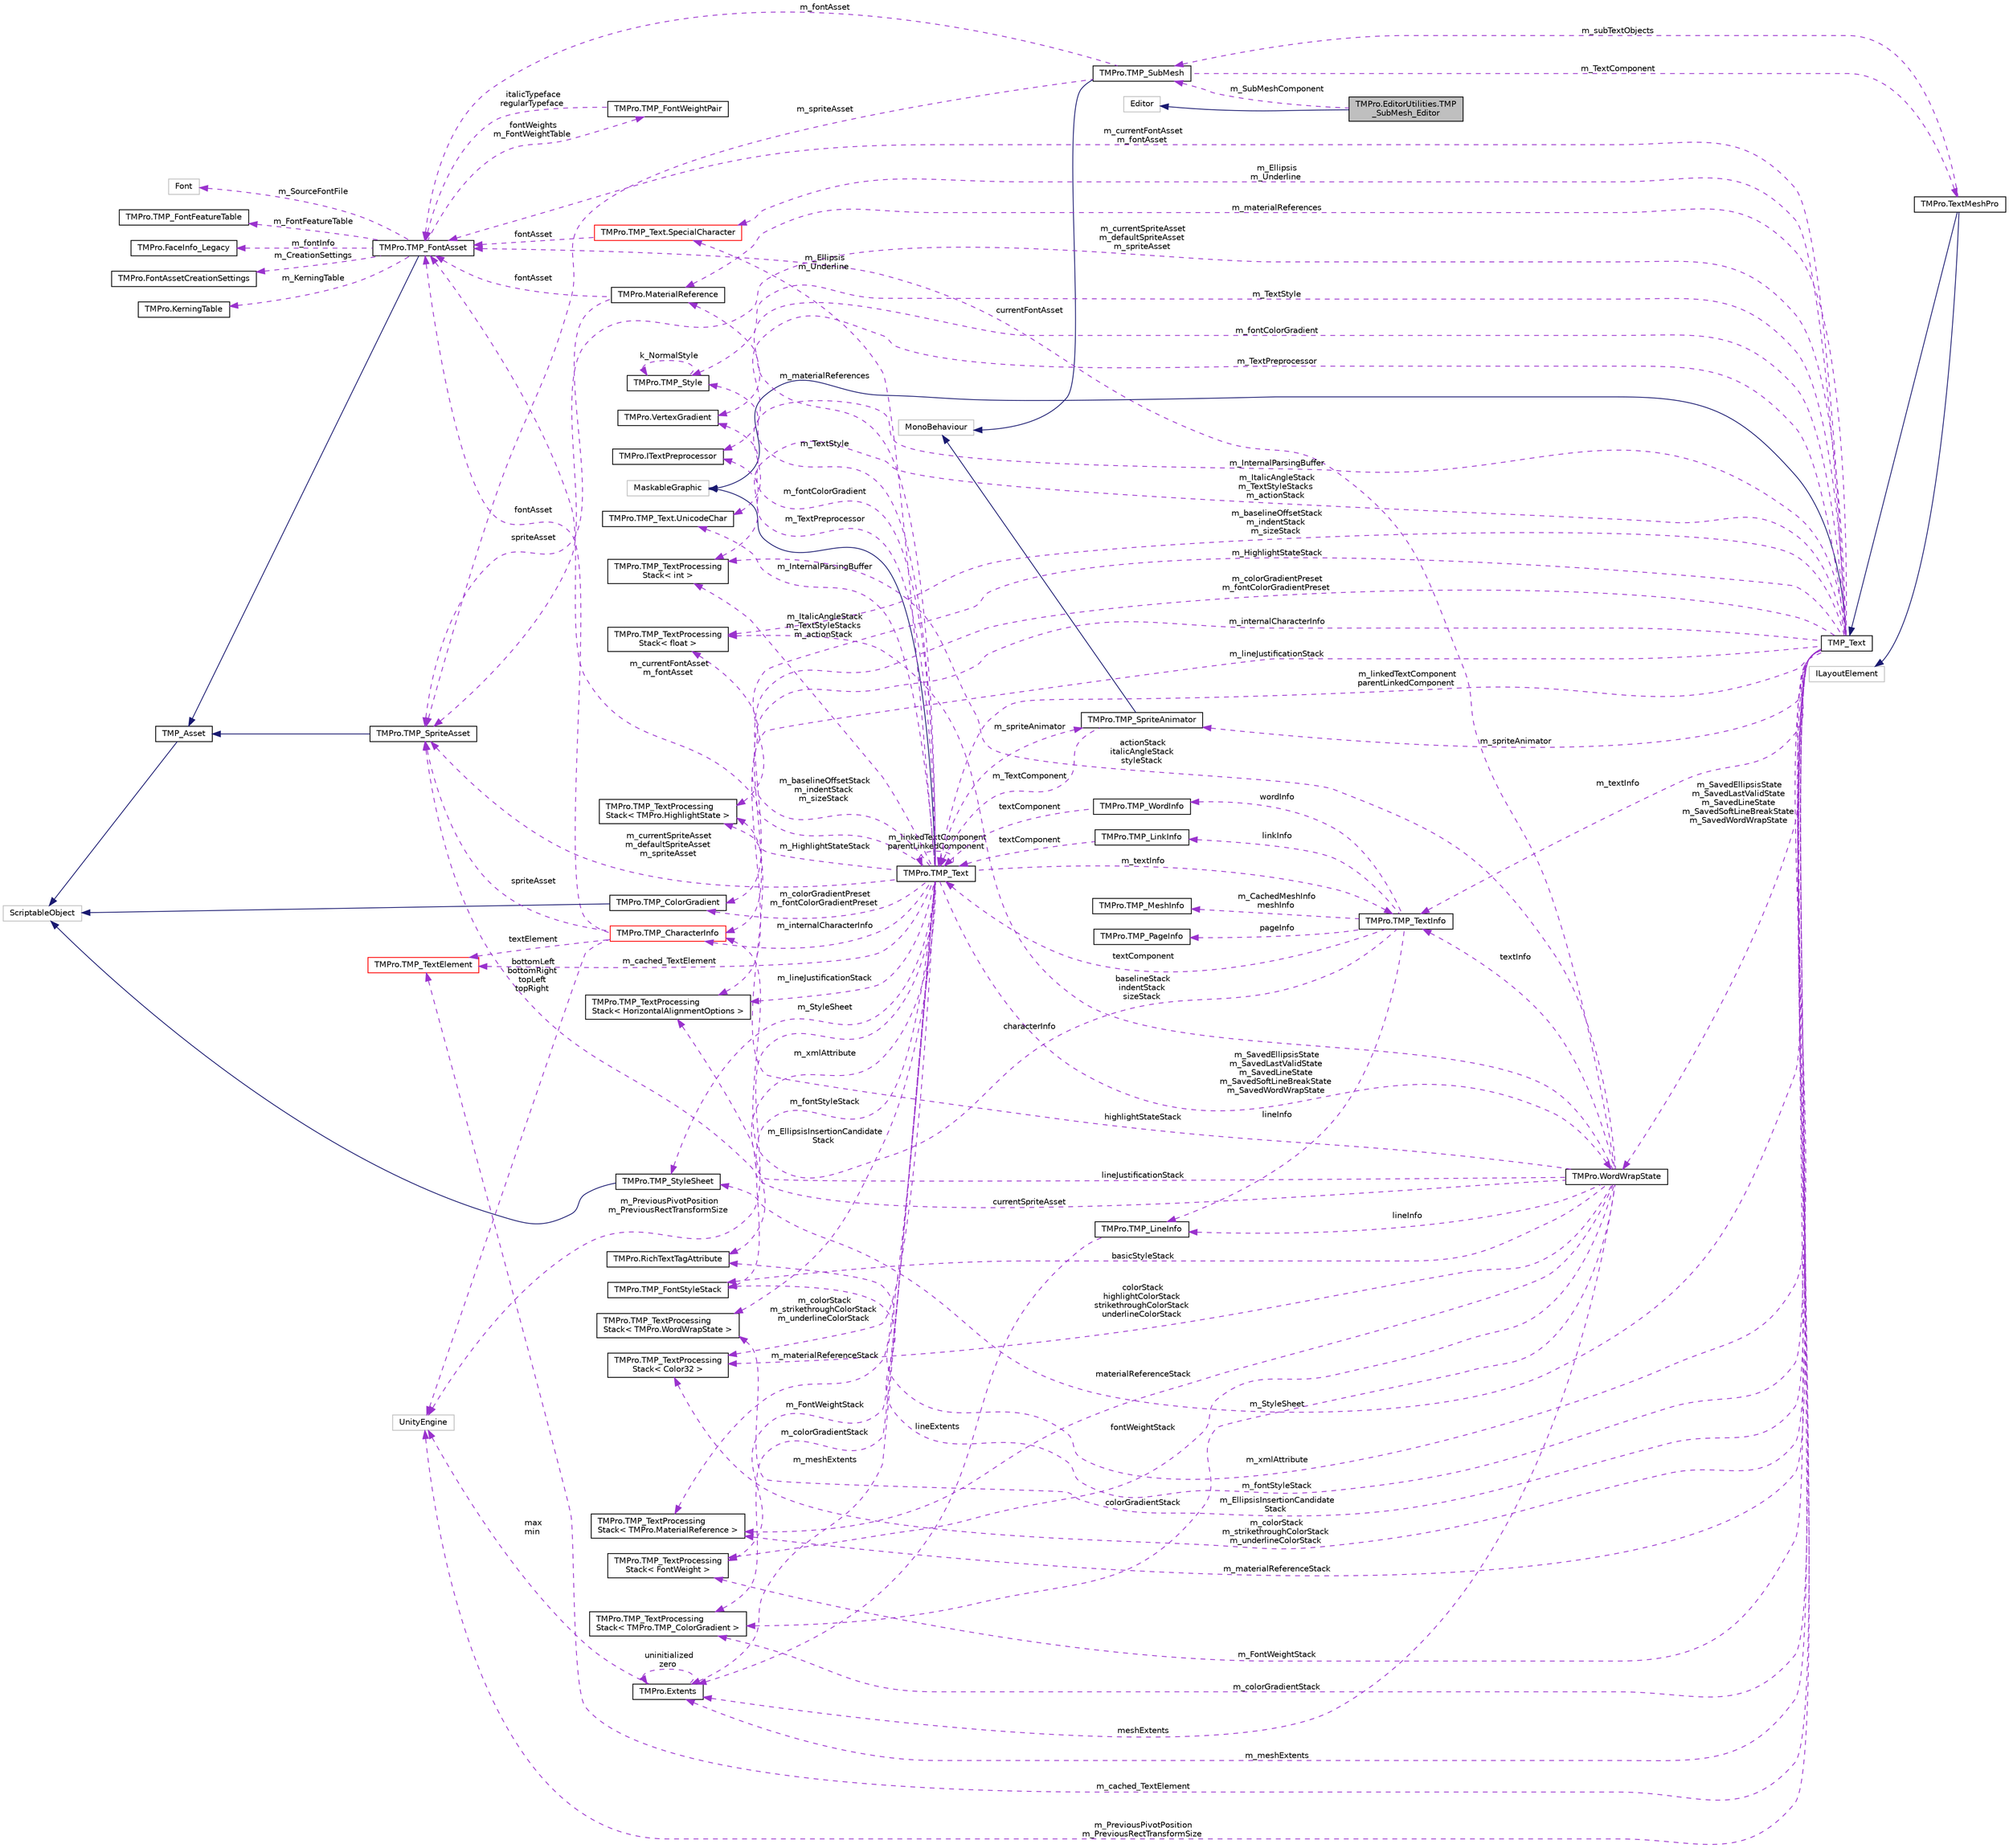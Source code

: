 digraph "TMPro.EditorUtilities.TMP_SubMesh_Editor"
{
 // LATEX_PDF_SIZE
  edge [fontname="Helvetica",fontsize="10",labelfontname="Helvetica",labelfontsize="10"];
  node [fontname="Helvetica",fontsize="10",shape=record];
  rankdir="LR";
  Node1 [label="TMPro.EditorUtilities.TMP\l_SubMesh_Editor",height=0.2,width=0.4,color="black", fillcolor="grey75", style="filled", fontcolor="black",tooltip=" "];
  Node2 -> Node1 [dir="back",color="midnightblue",fontsize="10",style="solid",fontname="Helvetica"];
  Node2 [label="Editor",height=0.2,width=0.4,color="grey75", fillcolor="white", style="filled",tooltip=" "];
  Node3 -> Node1 [dir="back",color="darkorchid3",fontsize="10",style="dashed",label=" m_SubMeshComponent" ,fontname="Helvetica"];
  Node3 [label="TMPro.TMP_SubMesh",height=0.2,width=0.4,color="black", fillcolor="white", style="filled",URL="$class_t_m_pro_1_1_t_m_p___sub_mesh.html",tooltip=" "];
  Node4 -> Node3 [dir="back",color="midnightblue",fontsize="10",style="solid",fontname="Helvetica"];
  Node4 [label="MonoBehaviour",height=0.2,width=0.4,color="grey75", fillcolor="white", style="filled",tooltip=" "];
  Node5 -> Node3 [dir="back",color="darkorchid3",fontsize="10",style="dashed",label=" m_fontAsset" ,fontname="Helvetica"];
  Node5 [label="TMPro.TMP_FontAsset",height=0.2,width=0.4,color="black", fillcolor="white", style="filled",URL="$class_t_m_pro_1_1_t_m_p___font_asset.html",tooltip=" "];
  Node6 -> Node5 [dir="back",color="midnightblue",fontsize="10",style="solid",fontname="Helvetica"];
  Node6 [label="TMP_Asset",height=0.2,width=0.4,color="black", fillcolor="white", style="filled",URL="$class_t_m_pro_1_1_t_m_p___asset.html",tooltip=" "];
  Node7 -> Node6 [dir="back",color="midnightblue",fontsize="10",style="solid",fontname="Helvetica"];
  Node7 [label="ScriptableObject",height=0.2,width=0.4,color="grey75", fillcolor="white", style="filled",tooltip=" "];
  Node8 -> Node5 [dir="back",color="darkorchid3",fontsize="10",style="dashed",label=" m_CreationSettings" ,fontname="Helvetica"];
  Node8 [label="TMPro.FontAssetCreationSettings",height=0.2,width=0.4,color="black", fillcolor="white", style="filled",URL="$struct_t_m_pro_1_1_font_asset_creation_settings.html",tooltip=" "];
  Node9 -> Node5 [dir="back",color="darkorchid3",fontsize="10",style="dashed",label=" m_KerningTable" ,fontname="Helvetica"];
  Node9 [label="TMPro.KerningTable",height=0.2,width=0.4,color="black", fillcolor="white", style="filled",URL="$class_t_m_pro_1_1_kerning_table.html",tooltip=" "];
  Node10 -> Node5 [dir="back",color="darkorchid3",fontsize="10",style="dashed",label=" fontWeights\nm_FontWeightTable" ,fontname="Helvetica"];
  Node10 [label="TMPro.TMP_FontWeightPair",height=0.2,width=0.4,color="black", fillcolor="white", style="filled",URL="$struct_t_m_pro_1_1_t_m_p___font_weight_pair.html",tooltip="Contains the font assets for the regular and italic styles associated with a given font weight."];
  Node5 -> Node10 [dir="back",color="darkorchid3",fontsize="10",style="dashed",label=" italicTypeface\nregularTypeface" ,fontname="Helvetica"];
  Node11 -> Node5 [dir="back",color="darkorchid3",fontsize="10",style="dashed",label=" m_SourceFontFile" ,fontname="Helvetica"];
  Node11 [label="Font",height=0.2,width=0.4,color="grey75", fillcolor="white", style="filled",tooltip=" "];
  Node12 -> Node5 [dir="back",color="darkorchid3",fontsize="10",style="dashed",label=" m_FontFeatureTable" ,fontname="Helvetica"];
  Node12 [label="TMPro.TMP_FontFeatureTable",height=0.2,width=0.4,color="black", fillcolor="white", style="filled",URL="$class_t_m_pro_1_1_t_m_p___font_feature_table.html",tooltip="Table that contains the various font features available for the given font asset."];
  Node13 -> Node5 [dir="back",color="darkorchid3",fontsize="10",style="dashed",label=" m_fontInfo" ,fontname="Helvetica"];
  Node13 [label="TMPro.FaceInfo_Legacy",height=0.2,width=0.4,color="black", fillcolor="white", style="filled",URL="$class_t_m_pro_1_1_face_info___legacy.html",tooltip="Class that contains the basic information about the font."];
  Node14 -> Node3 [dir="back",color="darkorchid3",fontsize="10",style="dashed",label=" m_TextComponent" ,fontname="Helvetica"];
  Node14 [label="TMPro.TextMeshPro",height=0.2,width=0.4,color="black", fillcolor="white", style="filled",URL="$class_t_m_pro_1_1_text_mesh_pro.html",tooltip=" "];
  Node15 -> Node14 [dir="back",color="midnightblue",fontsize="10",style="solid",fontname="Helvetica"];
  Node15 [label="TMP_Text",height=0.2,width=0.4,color="black", fillcolor="white", style="filled",URL="$class_t_m_pro_1_1_t_m_p___text.html",tooltip="Base class which contains common properties and functions shared between the TextMeshPro and TextMesh..."];
  Node16 -> Node15 [dir="back",color="midnightblue",fontsize="10",style="solid",fontname="Helvetica"];
  Node16 [label="MaskableGraphic",height=0.2,width=0.4,color="grey75", fillcolor="white", style="filled",tooltip=" "];
  Node17 -> Node15 [dir="back",color="darkorchid3",fontsize="10",style="dashed",label=" m_fontStyleStack" ,fontname="Helvetica"];
  Node17 [label="TMPro.TMP_FontStyleStack",height=0.2,width=0.4,color="black", fillcolor="white", style="filled",URL="$struct_t_m_pro_1_1_t_m_p___font_style_stack.html",tooltip="Structure used to track basic XML tags which are binary (on / off)"];
  Node18 -> Node15 [dir="back",color="darkorchid3",fontsize="10",style="dashed",label=" m_colorGradientStack" ,fontname="Helvetica"];
  Node18 [label="TMPro.TMP_TextProcessing\lStack\< TMPro.TMP_ColorGradient \>",height=0.2,width=0.4,color="black", fillcolor="white", style="filled",URL="$struct_t_m_pro_1_1_t_m_p___text_processing_stack.html",tooltip=" "];
  Node19 -> Node15 [dir="back",color="darkorchid3",fontsize="10",style="dashed",label=" m_InternalParsingBuffer" ,fontname="Helvetica"];
  Node19 [label="TMPro.TMP_Text.UnicodeChar",height=0.2,width=0.4,color="black", fillcolor="white", style="filled",URL="$struct_t_m_pro_1_1_t_m_p___text_1_1_unicode_char.html",tooltip=" "];
  Node20 -> Node15 [dir="back",color="darkorchid3",fontsize="10",style="dashed",label=" m_lineJustificationStack" ,fontname="Helvetica"];
  Node20 [label="TMPro.TMP_TextProcessing\lStack\< HorizontalAlignmentOptions \>",height=0.2,width=0.4,color="black", fillcolor="white", style="filled",URL="$struct_t_m_pro_1_1_t_m_p___text_processing_stack.html",tooltip=" "];
  Node21 -> Node15 [dir="back",color="darkorchid3",fontsize="10",style="dashed",label=" m_materialReferences" ,fontname="Helvetica"];
  Node21 [label="TMPro.MaterialReference",height=0.2,width=0.4,color="black", fillcolor="white", style="filled",URL="$struct_t_m_pro_1_1_material_reference.html",tooltip=" "];
  Node5 -> Node21 [dir="back",color="darkorchid3",fontsize="10",style="dashed",label=" fontAsset" ,fontname="Helvetica"];
  Node22 -> Node21 [dir="back",color="darkorchid3",fontsize="10",style="dashed",label=" spriteAsset" ,fontname="Helvetica"];
  Node22 [label="TMPro.TMP_SpriteAsset",height=0.2,width=0.4,color="black", fillcolor="white", style="filled",URL="$class_t_m_pro_1_1_t_m_p___sprite_asset.html",tooltip=" "];
  Node6 -> Node22 [dir="back",color="midnightblue",fontsize="10",style="solid",fontname="Helvetica"];
  Node23 -> Node15 [dir="back",color="darkorchid3",fontsize="10",style="dashed",label=" m_textInfo" ,fontname="Helvetica"];
  Node23 [label="TMPro.TMP_TextInfo",height=0.2,width=0.4,color="black", fillcolor="white", style="filled",URL="$class_t_m_pro_1_1_t_m_p___text_info.html",tooltip="Class which contains information about every element contained within the text object."];
  Node24 -> Node23 [dir="back",color="darkorchid3",fontsize="10",style="dashed",label=" linkInfo" ,fontname="Helvetica"];
  Node24 [label="TMPro.TMP_LinkInfo",height=0.2,width=0.4,color="black", fillcolor="white", style="filled",URL="$struct_t_m_pro_1_1_t_m_p___link_info.html",tooltip="Structure containing information about individual links contained in the text object."];
  Node25 -> Node24 [dir="back",color="darkorchid3",fontsize="10",style="dashed",label=" textComponent" ,fontname="Helvetica"];
  Node25 [label="TMPro.TMP_Text",height=0.2,width=0.4,color="black", fillcolor="white", style="filled",URL="$class_t_m_pro_1_1_t_m_p___text.html",tooltip="Base class which contains common properties and functions shared between the TextMeshPro and TextMesh..."];
  Node16 -> Node25 [dir="back",color="midnightblue",fontsize="10",style="solid",fontname="Helvetica"];
  Node17 -> Node25 [dir="back",color="darkorchid3",fontsize="10",style="dashed",label=" m_fontStyleStack" ,fontname="Helvetica"];
  Node18 -> Node25 [dir="back",color="darkorchid3",fontsize="10",style="dashed",label=" m_colorGradientStack" ,fontname="Helvetica"];
  Node19 -> Node25 [dir="back",color="darkorchid3",fontsize="10",style="dashed",label=" m_InternalParsingBuffer" ,fontname="Helvetica"];
  Node20 -> Node25 [dir="back",color="darkorchid3",fontsize="10",style="dashed",label=" m_lineJustificationStack" ,fontname="Helvetica"];
  Node21 -> Node25 [dir="back",color="darkorchid3",fontsize="10",style="dashed",label=" m_materialReferences" ,fontname="Helvetica"];
  Node23 -> Node25 [dir="back",color="darkorchid3",fontsize="10",style="dashed",label=" m_textInfo" ,fontname="Helvetica"];
  Node26 -> Node25 [dir="back",color="darkorchid3",fontsize="10",style="dashed",label=" m_meshExtents" ,fontname="Helvetica"];
  Node26 [label="TMPro.Extents",height=0.2,width=0.4,color="black", fillcolor="white", style="filled",URL="$struct_t_m_pro_1_1_extents.html",tooltip=" "];
  Node26 -> Node26 [dir="back",color="darkorchid3",fontsize="10",style="dashed",label=" uninitialized\nzero" ,fontname="Helvetica"];
  Node27 -> Node26 [dir="back",color="darkorchid3",fontsize="10",style="dashed",label=" max\nmin" ,fontname="Helvetica"];
  Node27 [label="UnityEngine",height=0.2,width=0.4,color="grey75", fillcolor="white", style="filled",tooltip=" "];
  Node5 -> Node25 [dir="back",color="darkorchid3",fontsize="10",style="dashed",label=" m_currentFontAsset\nm_fontAsset" ,fontname="Helvetica"];
  Node27 -> Node25 [dir="back",color="darkorchid3",fontsize="10",style="dashed",label=" m_PreviousPivotPosition\nm_PreviousRectTransformSize" ,fontname="Helvetica"];
  Node28 -> Node25 [dir="back",color="darkorchid3",fontsize="10",style="dashed",label=" m_StyleSheet" ,fontname="Helvetica"];
  Node28 [label="TMPro.TMP_StyleSheet",height=0.2,width=0.4,color="black", fillcolor="white", style="filled",URL="$class_t_m_pro_1_1_t_m_p___style_sheet.html",tooltip=" "];
  Node7 -> Node28 [dir="back",color="midnightblue",fontsize="10",style="solid",fontname="Helvetica"];
  Node29 -> Node25 [dir="back",color="darkorchid3",fontsize="10",style="dashed",label=" m_fontColorGradient" ,fontname="Helvetica"];
  Node29 [label="TMPro.VertexGradient",height=0.2,width=0.4,color="black", fillcolor="white", style="filled",URL="$struct_t_m_pro_1_1_vertex_gradient.html",tooltip="TMP custom data type to represent 32 bit characters."];
  Node30 -> Node25 [dir="back",color="darkorchid3",fontsize="10",style="dashed",label=" m_Ellipsis\nm_Underline" ,fontname="Helvetica"];
  Node30 [label="TMPro.TMP_Text.SpecialCharacter",height=0.2,width=0.4,color="red", fillcolor="white", style="filled",URL="$struct_t_m_pro_1_1_t_m_p___text_1_1_special_character.html",tooltip=" "];
  Node5 -> Node30 [dir="back",color="darkorchid3",fontsize="10",style="dashed",label=" fontAsset" ,fontname="Helvetica"];
  Node25 -> Node25 [dir="back",color="darkorchid3",fontsize="10",style="dashed",label=" m_linkedTextComponent\nparentLinkedComponent" ,fontname="Helvetica"];
  Node34 -> Node25 [dir="back",color="darkorchid3",fontsize="10",style="dashed",label=" m_TextPreprocessor" ,fontname="Helvetica"];
  Node34 [label="TMPro.ITextPreprocessor",height=0.2,width=0.4,color="black", fillcolor="white", style="filled",URL="$interface_t_m_pro_1_1_i_text_preprocessor.html",tooltip="Interface used for preprocessing and shaping of text."];
  Node35 -> Node25 [dir="back",color="darkorchid3",fontsize="10",style="dashed",label=" m_colorStack\nm_strikethroughColorStack\nm_underlineColorStack" ,fontname="Helvetica"];
  Node35 [label="TMPro.TMP_TextProcessing\lStack\< Color32 \>",height=0.2,width=0.4,color="black", fillcolor="white", style="filled",URL="$struct_t_m_pro_1_1_t_m_p___text_processing_stack.html",tooltip=" "];
  Node36 -> Node25 [dir="back",color="darkorchid3",fontsize="10",style="dashed",label=" m_colorGradientPreset\nm_fontColorGradientPreset" ,fontname="Helvetica"];
  Node36 [label="TMPro.TMP_ColorGradient",height=0.2,width=0.4,color="black", fillcolor="white", style="filled",URL="$class_t_m_pro_1_1_t_m_p___color_gradient.html",tooltip=" "];
  Node7 -> Node36 [dir="back",color="midnightblue",fontsize="10",style="solid",fontname="Helvetica"];
  Node37 -> Node25 [dir="back",color="darkorchid3",fontsize="10",style="dashed",label=" m_spriteAnimator" ,fontname="Helvetica"];
  Node37 [label="TMPro.TMP_SpriteAnimator",height=0.2,width=0.4,color="black", fillcolor="white", style="filled",URL="$class_t_m_pro_1_1_t_m_p___sprite_animator.html",tooltip=" "];
  Node4 -> Node37 [dir="back",color="midnightblue",fontsize="10",style="solid",fontname="Helvetica"];
  Node25 -> Node37 [dir="back",color="darkorchid3",fontsize="10",style="dashed",label=" m_TextComponent" ,fontname="Helvetica"];
  Node38 -> Node25 [dir="back",color="darkorchid3",fontsize="10",style="dashed",label=" m_FontWeightStack" ,fontname="Helvetica"];
  Node38 [label="TMPro.TMP_TextProcessing\lStack\< FontWeight \>",height=0.2,width=0.4,color="black", fillcolor="white", style="filled",URL="$struct_t_m_pro_1_1_t_m_p___text_processing_stack.html",tooltip=" "];
  Node39 -> Node25 [dir="back",color="darkorchid3",fontsize="10",style="dashed",label=" m_baselineOffsetStack\nm_indentStack\nm_sizeStack" ,fontname="Helvetica"];
  Node39 [label="TMPro.TMP_TextProcessing\lStack\< float \>",height=0.2,width=0.4,color="black", fillcolor="white", style="filled",URL="$struct_t_m_pro_1_1_t_m_p___text_processing_stack.html",tooltip=" "];
  Node40 -> Node25 [dir="back",color="darkorchid3",fontsize="10",style="dashed",label=" m_ItalicAngleStack\nm_TextStyleStacks\nm_actionStack" ,fontname="Helvetica"];
  Node40 [label="TMPro.TMP_TextProcessing\lStack\< int \>",height=0.2,width=0.4,color="black", fillcolor="white", style="filled",URL="$struct_t_m_pro_1_1_t_m_p___text_processing_stack.html",tooltip=" "];
  Node41 -> Node25 [dir="back",color="darkorchid3",fontsize="10",style="dashed",label=" m_SavedEllipsisState\nm_SavedLastValidState\nm_SavedLineState\nm_SavedSoftLineBreakState\nm_SavedWordWrapState" ,fontname="Helvetica"];
  Node41 [label="TMPro.WordWrapState",height=0.2,width=0.4,color="black", fillcolor="white", style="filled",URL="$struct_t_m_pro_1_1_word_wrap_state.html",tooltip=" "];
  Node17 -> Node41 [dir="back",color="darkorchid3",fontsize="10",style="dashed",label=" basicStyleStack" ,fontname="Helvetica"];
  Node20 -> Node41 [dir="back",color="darkorchid3",fontsize="10",style="dashed",label=" lineJustificationStack" ,fontname="Helvetica"];
  Node18 -> Node41 [dir="back",color="darkorchid3",fontsize="10",style="dashed",label=" colorGradientStack" ,fontname="Helvetica"];
  Node42 -> Node41 [dir="back",color="darkorchid3",fontsize="10",style="dashed",label=" lineInfo" ,fontname="Helvetica"];
  Node42 [label="TMPro.TMP_LineInfo",height=0.2,width=0.4,color="black", fillcolor="white", style="filled",URL="$struct_t_m_pro_1_1_t_m_p___line_info.html",tooltip="Structure which contains information about the individual lines of text."];
  Node26 -> Node42 [dir="back",color="darkorchid3",fontsize="10",style="dashed",label=" lineExtents" ,fontname="Helvetica"];
  Node23 -> Node41 [dir="back",color="darkorchid3",fontsize="10",style="dashed",label=" textInfo" ,fontname="Helvetica"];
  Node26 -> Node41 [dir="back",color="darkorchid3",fontsize="10",style="dashed",label=" meshExtents" ,fontname="Helvetica"];
  Node5 -> Node41 [dir="back",color="darkorchid3",fontsize="10",style="dashed",label=" currentFontAsset" ,fontname="Helvetica"];
  Node35 -> Node41 [dir="back",color="darkorchid3",fontsize="10",style="dashed",label=" colorStack\nhighlightColorStack\nstrikethroughColorStack\nunderlineColorStack" ,fontname="Helvetica"];
  Node38 -> Node41 [dir="back",color="darkorchid3",fontsize="10",style="dashed",label=" fontWeightStack" ,fontname="Helvetica"];
  Node39 -> Node41 [dir="back",color="darkorchid3",fontsize="10",style="dashed",label=" baselineStack\nindentStack\nsizeStack" ,fontname="Helvetica"];
  Node43 -> Node41 [dir="back",color="darkorchid3",fontsize="10",style="dashed",label=" materialReferenceStack" ,fontname="Helvetica"];
  Node43 [label="TMPro.TMP_TextProcessing\lStack\< TMPro.MaterialReference \>",height=0.2,width=0.4,color="black", fillcolor="white", style="filled",URL="$struct_t_m_pro_1_1_t_m_p___text_processing_stack.html",tooltip=" "];
  Node40 -> Node41 [dir="back",color="darkorchid3",fontsize="10",style="dashed",label=" actionStack\nitalicAngleStack\nstyleStack" ,fontname="Helvetica"];
  Node44 -> Node41 [dir="back",color="darkorchid3",fontsize="10",style="dashed",label=" highlightStateStack" ,fontname="Helvetica"];
  Node44 [label="TMPro.TMP_TextProcessing\lStack\< TMPro.HighlightState \>",height=0.2,width=0.4,color="black", fillcolor="white", style="filled",URL="$struct_t_m_pro_1_1_t_m_p___text_processing_stack.html",tooltip=" "];
  Node22 -> Node41 [dir="back",color="darkorchid3",fontsize="10",style="dashed",label=" currentSpriteAsset" ,fontname="Helvetica"];
  Node43 -> Node25 [dir="back",color="darkorchid3",fontsize="10",style="dashed",label=" m_materialReferenceStack" ,fontname="Helvetica"];
  Node44 -> Node25 [dir="back",color="darkorchid3",fontsize="10",style="dashed",label=" m_HighlightStateStack" ,fontname="Helvetica"];
  Node45 -> Node25 [dir="back",color="darkorchid3",fontsize="10",style="dashed",label=" m_EllipsisInsertionCandidate\lStack" ,fontname="Helvetica"];
  Node45 [label="TMPro.TMP_TextProcessing\lStack\< TMPro.WordWrapState \>",height=0.2,width=0.4,color="black", fillcolor="white", style="filled",URL="$struct_t_m_pro_1_1_t_m_p___text_processing_stack.html",tooltip=" "];
  Node46 -> Node25 [dir="back",color="darkorchid3",fontsize="10",style="dashed",label=" m_xmlAttribute" ,fontname="Helvetica"];
  Node46 [label="TMPro.RichTextTagAttribute",height=0.2,width=0.4,color="black", fillcolor="white", style="filled",URL="$struct_t_m_pro_1_1_rich_text_tag_attribute.html",tooltip=" "];
  Node47 -> Node25 [dir="back",color="darkorchid3",fontsize="10",style="dashed",label=" m_internalCharacterInfo" ,fontname="Helvetica"];
  Node47 [label="TMPro.TMP_CharacterInfo",height=0.2,width=0.4,color="red", fillcolor="white", style="filled",URL="$struct_t_m_pro_1_1_t_m_p___character_info.html",tooltip="Structure containing information about individual text elements (character or sprites)."];
  Node5 -> Node47 [dir="back",color="darkorchid3",fontsize="10",style="dashed",label=" fontAsset" ,fontname="Helvetica"];
  Node27 -> Node47 [dir="back",color="darkorchid3",fontsize="10",style="dashed",label=" bottomLeft\nbottomRight\ntopLeft\ntopRight" ,fontname="Helvetica"];
  Node22 -> Node47 [dir="back",color="darkorchid3",fontsize="10",style="dashed",label=" spriteAsset" ,fontname="Helvetica"];
  Node51 -> Node47 [dir="back",color="darkorchid3",fontsize="10",style="dashed",label=" textElement" ,fontname="Helvetica"];
  Node51 [label="TMPro.TMP_TextElement",height=0.2,width=0.4,color="red", fillcolor="white", style="filled",URL="$class_t_m_pro_1_1_t_m_p___text_element.html",tooltip="Base class for all text elements like Character and SpriteCharacter."];
  Node51 -> Node25 [dir="back",color="darkorchid3",fontsize="10",style="dashed",label=" m_cached_TextElement" ,fontname="Helvetica"];
  Node52 -> Node25 [dir="back",color="darkorchid3",fontsize="10",style="dashed",label=" m_TextStyle" ,fontname="Helvetica"];
  Node52 [label="TMPro.TMP_Style",height=0.2,width=0.4,color="black", fillcolor="white", style="filled",URL="$class_t_m_pro_1_1_t_m_p___style.html",tooltip=" "];
  Node52 -> Node52 [dir="back",color="darkorchid3",fontsize="10",style="dashed",label=" k_NormalStyle" ,fontname="Helvetica"];
  Node22 -> Node25 [dir="back",color="darkorchid3",fontsize="10",style="dashed",label=" m_currentSpriteAsset\nm_defaultSpriteAsset\nm_spriteAsset" ,fontname="Helvetica"];
  Node53 -> Node23 [dir="back",color="darkorchid3",fontsize="10",style="dashed",label=" pageInfo" ,fontname="Helvetica"];
  Node53 [label="TMPro.TMP_PageInfo",height=0.2,width=0.4,color="black", fillcolor="white", style="filled",URL="$struct_t_m_pro_1_1_t_m_p___page_info.html",tooltip=" "];
  Node42 -> Node23 [dir="back",color="darkorchid3",fontsize="10",style="dashed",label=" lineInfo" ,fontname="Helvetica"];
  Node25 -> Node23 [dir="back",color="darkorchid3",fontsize="10",style="dashed",label=" textComponent" ,fontname="Helvetica"];
  Node54 -> Node23 [dir="back",color="darkorchid3",fontsize="10",style="dashed",label=" m_CachedMeshInfo\nmeshInfo" ,fontname="Helvetica"];
  Node54 [label="TMPro.TMP_MeshInfo",height=0.2,width=0.4,color="black", fillcolor="white", style="filled",URL="$struct_t_m_pro_1_1_t_m_p___mesh_info.html",tooltip="Structure which contains the vertex attributes (geometry) of the text object."];
  Node55 -> Node23 [dir="back",color="darkorchid3",fontsize="10",style="dashed",label=" wordInfo" ,fontname="Helvetica"];
  Node55 [label="TMPro.TMP_WordInfo",height=0.2,width=0.4,color="black", fillcolor="white", style="filled",URL="$struct_t_m_pro_1_1_t_m_p___word_info.html",tooltip="Structure containing information about the individual words contained in the text object."];
  Node25 -> Node55 [dir="back",color="darkorchid3",fontsize="10",style="dashed",label=" textComponent" ,fontname="Helvetica"];
  Node47 -> Node23 [dir="back",color="darkorchid3",fontsize="10",style="dashed",label=" characterInfo" ,fontname="Helvetica"];
  Node26 -> Node15 [dir="back",color="darkorchid3",fontsize="10",style="dashed",label=" m_meshExtents" ,fontname="Helvetica"];
  Node5 -> Node15 [dir="back",color="darkorchid3",fontsize="10",style="dashed",label=" m_currentFontAsset\nm_fontAsset" ,fontname="Helvetica"];
  Node27 -> Node15 [dir="back",color="darkorchid3",fontsize="10",style="dashed",label=" m_PreviousPivotPosition\nm_PreviousRectTransformSize" ,fontname="Helvetica"];
  Node28 -> Node15 [dir="back",color="darkorchid3",fontsize="10",style="dashed",label=" m_StyleSheet" ,fontname="Helvetica"];
  Node29 -> Node15 [dir="back",color="darkorchid3",fontsize="10",style="dashed",label=" m_fontColorGradient" ,fontname="Helvetica"];
  Node30 -> Node15 [dir="back",color="darkorchid3",fontsize="10",style="dashed",label=" m_Ellipsis\nm_Underline" ,fontname="Helvetica"];
  Node25 -> Node15 [dir="back",color="darkorchid3",fontsize="10",style="dashed",label=" m_linkedTextComponent\nparentLinkedComponent" ,fontname="Helvetica"];
  Node34 -> Node15 [dir="back",color="darkorchid3",fontsize="10",style="dashed",label=" m_TextPreprocessor" ,fontname="Helvetica"];
  Node35 -> Node15 [dir="back",color="darkorchid3",fontsize="10",style="dashed",label=" m_colorStack\nm_strikethroughColorStack\nm_underlineColorStack" ,fontname="Helvetica"];
  Node36 -> Node15 [dir="back",color="darkorchid3",fontsize="10",style="dashed",label=" m_colorGradientPreset\nm_fontColorGradientPreset" ,fontname="Helvetica"];
  Node37 -> Node15 [dir="back",color="darkorchid3",fontsize="10",style="dashed",label=" m_spriteAnimator" ,fontname="Helvetica"];
  Node38 -> Node15 [dir="back",color="darkorchid3",fontsize="10",style="dashed",label=" m_FontWeightStack" ,fontname="Helvetica"];
  Node39 -> Node15 [dir="back",color="darkorchid3",fontsize="10",style="dashed",label=" m_baselineOffsetStack\nm_indentStack\nm_sizeStack" ,fontname="Helvetica"];
  Node40 -> Node15 [dir="back",color="darkorchid3",fontsize="10",style="dashed",label=" m_ItalicAngleStack\nm_TextStyleStacks\nm_actionStack" ,fontname="Helvetica"];
  Node41 -> Node15 [dir="back",color="darkorchid3",fontsize="10",style="dashed",label=" m_SavedEllipsisState\nm_SavedLastValidState\nm_SavedLineState\nm_SavedSoftLineBreakState\nm_SavedWordWrapState" ,fontname="Helvetica"];
  Node43 -> Node15 [dir="back",color="darkorchid3",fontsize="10",style="dashed",label=" m_materialReferenceStack" ,fontname="Helvetica"];
  Node44 -> Node15 [dir="back",color="darkorchid3",fontsize="10",style="dashed",label=" m_HighlightStateStack" ,fontname="Helvetica"];
  Node45 -> Node15 [dir="back",color="darkorchid3",fontsize="10",style="dashed",label=" m_EllipsisInsertionCandidate\lStack" ,fontname="Helvetica"];
  Node46 -> Node15 [dir="back",color="darkorchid3",fontsize="10",style="dashed",label=" m_xmlAttribute" ,fontname="Helvetica"];
  Node47 -> Node15 [dir="back",color="darkorchid3",fontsize="10",style="dashed",label=" m_internalCharacterInfo" ,fontname="Helvetica"];
  Node51 -> Node15 [dir="back",color="darkorchid3",fontsize="10",style="dashed",label=" m_cached_TextElement" ,fontname="Helvetica"];
  Node52 -> Node15 [dir="back",color="darkorchid3",fontsize="10",style="dashed",label=" m_TextStyle" ,fontname="Helvetica"];
  Node22 -> Node15 [dir="back",color="darkorchid3",fontsize="10",style="dashed",label=" m_currentSpriteAsset\nm_defaultSpriteAsset\nm_spriteAsset" ,fontname="Helvetica"];
  Node56 -> Node14 [dir="back",color="midnightblue",fontsize="10",style="solid",fontname="Helvetica"];
  Node56 [label="ILayoutElement",height=0.2,width=0.4,color="grey75", fillcolor="white", style="filled",tooltip=" "];
  Node3 -> Node14 [dir="back",color="darkorchid3",fontsize="10",style="dashed",label=" m_subTextObjects" ,fontname="Helvetica"];
  Node22 -> Node3 [dir="back",color="darkorchid3",fontsize="10",style="dashed",label=" m_spriteAsset" ,fontname="Helvetica"];
}
